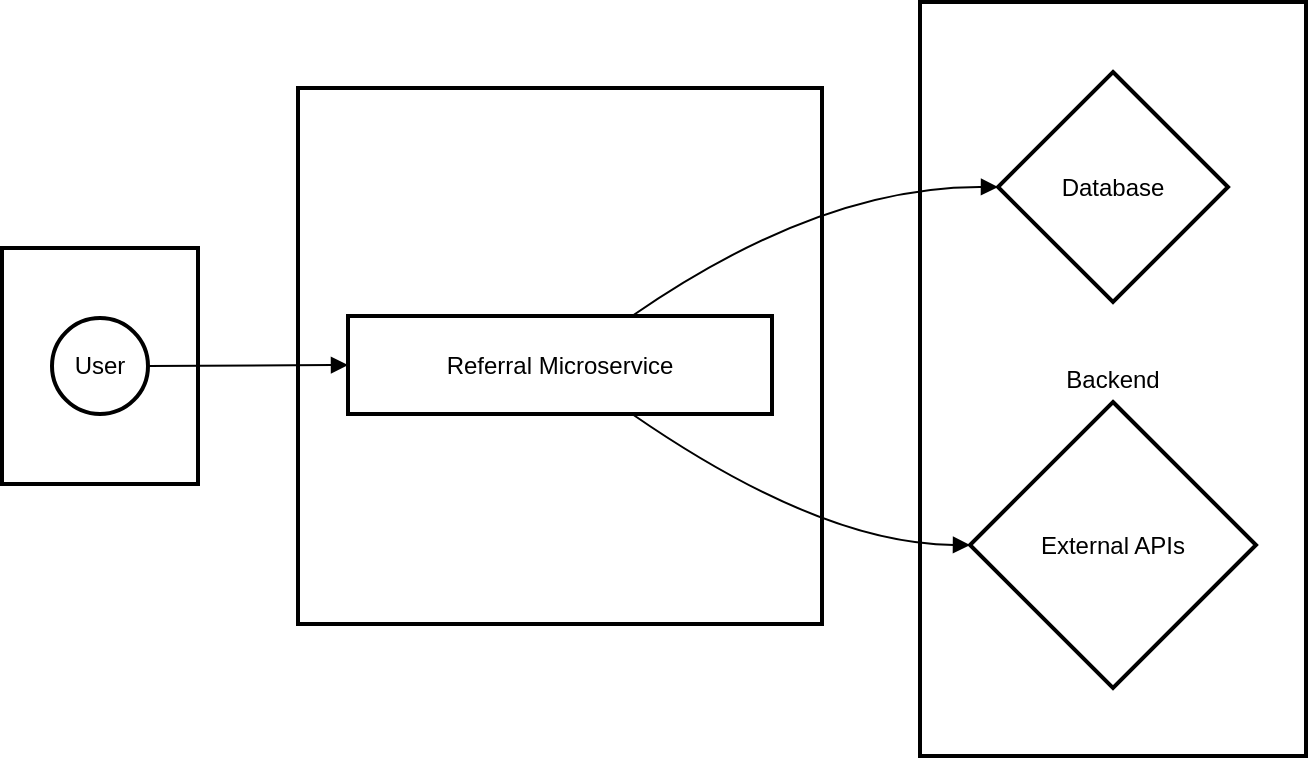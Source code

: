 <mxfile version="24.7.15">
  <diagram name="Page-1" id="BCHKAmCBLZ2N_QCpaWte">
    <mxGraphModel>
      <root>
        <mxCell id="0" />
        <mxCell id="1" parent="0" />
        <mxCell id="2" value="Backend" style="whiteSpace=wrap;strokeWidth=2;" vertex="1" parent="1">
          <mxGeometry x="467" y="8" width="193" height="377" as="geometry" />
        </mxCell>
        <mxCell id="3" value="Referral Microservice" style="whiteSpace=wrap;strokeWidth=2;" vertex="1" parent="1">
          <mxGeometry x="156" y="51" width="262" height="268" as="geometry" />
        </mxCell>
        <mxCell id="4" value="Frontend" style="whiteSpace=wrap;strokeWidth=2;" vertex="1" parent="1">
          <mxGeometry x="8" y="131" width="98" height="118" as="geometry" />
        </mxCell>
        <mxCell id="5" value="User" style="ellipse;aspect=fixed;strokeWidth=2;whiteSpace=wrap;" vertex="1" parent="1">
          <mxGeometry x="33" y="166" width="48" height="48" as="geometry" />
        </mxCell>
        <mxCell id="6" value="Referral Microservice" style="whiteSpace=wrap;strokeWidth=2;" vertex="1" parent="1">
          <mxGeometry x="181" y="165" width="212" height="49" as="geometry" />
        </mxCell>
        <mxCell id="7" value="Database" style="rhombus;strokeWidth=2;whiteSpace=wrap;" vertex="1" parent="1">
          <mxGeometry x="506" y="43" width="115" height="115" as="geometry" />
        </mxCell>
        <mxCell id="8" value="External APIs" style="rhombus;strokeWidth=2;whiteSpace=wrap;" vertex="1" parent="1">
          <mxGeometry x="492" y="208" width="143" height="143" as="geometry" />
        </mxCell>
        <mxCell id="9" value="" style="curved=1;startArrow=none;endArrow=block;exitX=0.99;exitY=0.49;entryX=0;entryY=0.5;" edge="1" parent="1" source="5" target="6">
          <mxGeometry relative="1" as="geometry">
            <Array as="points" />
          </mxGeometry>
        </mxCell>
        <mxCell id="10" value="" style="curved=1;startArrow=none;endArrow=block;exitX=0.67;exitY=0;entryX=0;entryY=0.5;" edge="1" parent="1" source="6" target="7">
          <mxGeometry relative="1" as="geometry">
            <Array as="points">
              <mxPoint x="417" y="100" />
            </Array>
          </mxGeometry>
        </mxCell>
        <mxCell id="11" value="" style="curved=1;startArrow=none;endArrow=block;exitX=0.67;exitY=1;entryX=0;entryY=0.5;" edge="1" parent="1" source="6" target="8">
          <mxGeometry relative="1" as="geometry">
            <Array as="points">
              <mxPoint x="417" y="279" />
            </Array>
          </mxGeometry>
        </mxCell>
      </root>
    </mxGraphModel>
  </diagram>
</mxfile>
